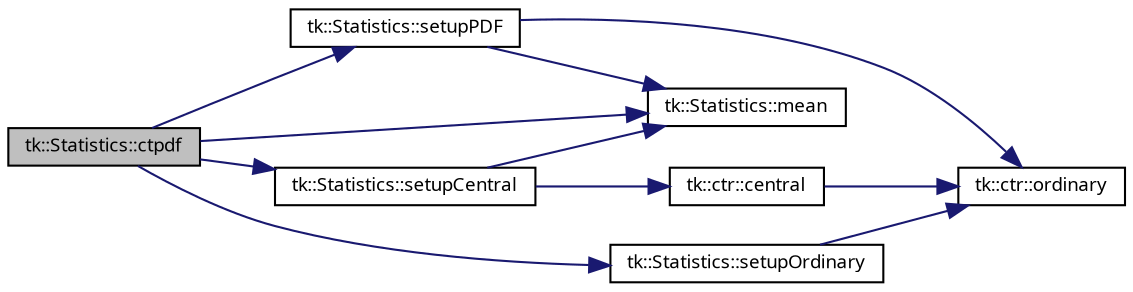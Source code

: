 digraph "tk::Statistics::ctpdf"
{
 // INTERACTIVE_SVG=YES
  bgcolor="transparent";
  edge [fontname="sans-serif",fontsize="9",labelfontname="sans-serif",labelfontsize="9"];
  node [fontname="sans-serif",fontsize="9",shape=record];
  rankdir="LR";
  Node1 [label="tk::Statistics::ctpdf",height=0.2,width=0.4,color="black", fillcolor="grey75", style="filled", fontcolor="black"];
  Node1 -> Node2 [color="midnightblue",fontsize="9",style="solid",fontname="sans-serif"];
  Node2 [label="tk::Statistics::mean",height=0.2,width=0.4,color="black",URL="$classtk_1_1_statistics.html#a89efc768e05c525902cade0c2e2540e0",tooltip="Return mean for fluctuation. "];
  Node1 -> Node3 [color="midnightblue",fontsize="9",style="solid",fontname="sans-serif"];
  Node3 [label="tk::Statistics::setupCentral",height=0.2,width=0.4,color="black",URL="$classtk_1_1_statistics.html#ab91f340727e184ca60cb05224a48bdf4",tooltip="Setup central moments. "];
  Node3 -> Node4 [color="midnightblue",fontsize="9",style="solid",fontname="sans-serif"];
  Node4 [label="tk::ctr::central",height=0.2,width=0.4,color="black",URL="$namespacetk_1_1ctr.html#a8880e25bee1cf36951562ef960855662",tooltip="Find out if a vector of Terms contains any central moment terms. "];
  Node4 -> Node5 [color="midnightblue",fontsize="9",style="solid",fontname="sans-serif"];
  Node5 [label="tk::ctr::ordinary",height=0.2,width=0.4,color="black",URL="$namespacetk_1_1ctr.html#aae2d07ed29fba66bd94e602368f54286",tooltip="Find out if a vector of Terms only contains ordinary moment terms. "];
  Node3 -> Node2 [color="midnightblue",fontsize="9",style="solid",fontname="sans-serif"];
  Node1 -> Node6 [color="midnightblue",fontsize="9",style="solid",fontname="sans-serif"];
  Node6 [label="tk::Statistics::setupOrdinary",height=0.2,width=0.4,color="black",URL="$classtk_1_1_statistics.html#adacf33dd444ff134e136655202f6f0ef"];
  Node6 -> Node5 [color="midnightblue",fontsize="9",style="solid",fontname="sans-serif"];
  Node1 -> Node7 [color="midnightblue",fontsize="9",style="solid",fontname="sans-serif"];
  Node7 [label="tk::Statistics::setupPDF",height=0.2,width=0.4,color="black",URL="$classtk_1_1_statistics.html#a88c790e142332da7809a507984187464",tooltip="Setup PDFs. "];
  Node7 -> Node5 [color="midnightblue",fontsize="9",style="solid",fontname="sans-serif"];
  Node7 -> Node2 [color="midnightblue",fontsize="9",style="solid",fontname="sans-serif"];
}
